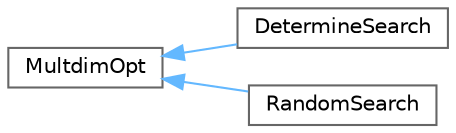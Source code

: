 digraph "Graphical Class Hierarchy"
{
 // LATEX_PDF_SIZE
  bgcolor="transparent";
  edge [fontname=Helvetica,fontsize=10,labelfontname=Helvetica,labelfontsize=10];
  node [fontname=Helvetica,fontsize=10,shape=box,height=0.2,width=0.4];
  rankdir="LR";
  Node0 [id="Node000000",label="MultdimOpt",height=0.2,width=0.4,color="grey40", fillcolor="white", style="filled",URL="$class_multdim_opt.html",tooltip="Класс многомерной оптимизации"];
  Node0 -> Node1 [id="edge4_Node000000_Node000001",dir="back",color="steelblue1",style="solid",tooltip=" "];
  Node1 [id="Node000001",label="DetermineSearch",height=0.2,width=0.4,color="grey40", fillcolor="white", style="filled",URL="$class_determine_search.html",tooltip="Класс метода покоординатного спуска"];
  Node0 -> Node2 [id="edge5_Node000000_Node000002",dir="back",color="steelblue1",style="solid",tooltip=" "];
  Node2 [id="Node000002",label="RandomSearch",height=0.2,width=0.4,color="grey40", fillcolor="white", style="filled",URL="$class_random_search.html",tooltip="Класс метода случайного поиска"];
}
